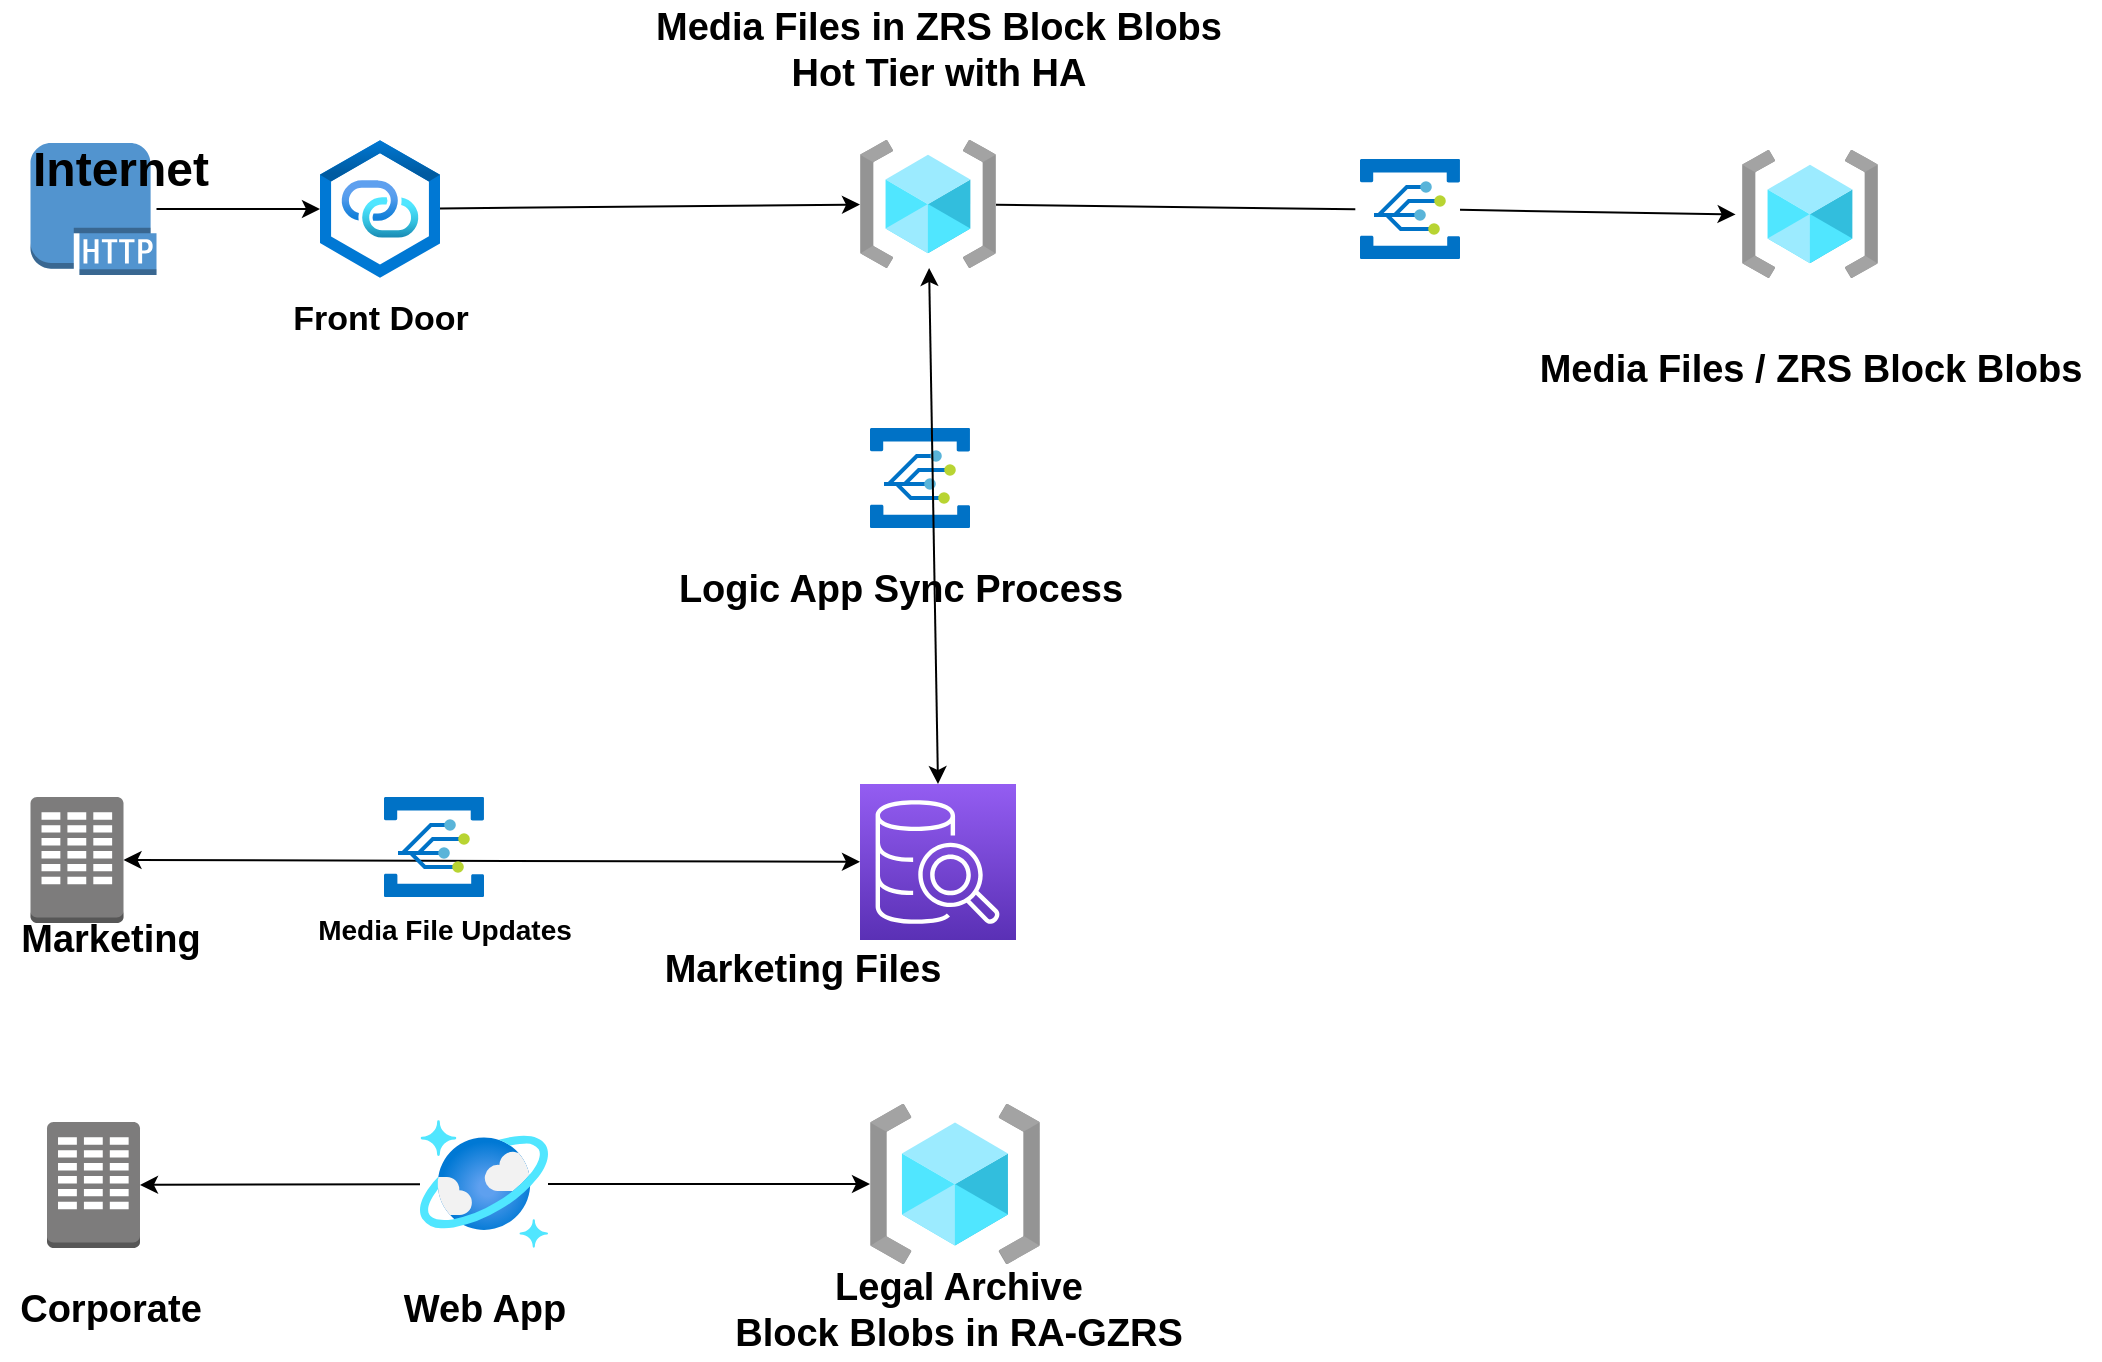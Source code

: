 <mxfile version="18.1.3" type="github">
  <diagram id="eL0kLIMS-WRZKZcdX17f" name="Page-1">
    <mxGraphModel dx="1422" dy="882" grid="1" gridSize="10" guides="1" tooltips="1" connect="1" arrows="1" fold="1" page="1" pageScale="1" pageWidth="1169" pageHeight="827" math="0" shadow="0">
      <root>
        <mxCell id="0" />
        <mxCell id="1" parent="0" />
        <mxCell id="QFHmPqWjS5R0FV-KH4-_-5" value="" style="aspect=fixed;html=1;points=[];align=center;image;fontSize=12;image=img/lib/azure2/general/Resource_Groups.svg;" parent="1" vertex="1">
          <mxGeometry x="430" y="150" width="68" height="64" as="geometry" />
        </mxCell>
        <mxCell id="QFHmPqWjS5R0FV-KH4-_-8" value="" style="outlineConnect=0;dashed=0;verticalLabelPosition=bottom;verticalAlign=top;align=center;html=1;shape=mxgraph.aws3.http_protocol;fillColor=#5294CF;gradientColor=none;" parent="1" vertex="1">
          <mxGeometry x="15.25" y="151.5" width="63" height="66" as="geometry" />
        </mxCell>
        <mxCell id="QFHmPqWjS5R0FV-KH4-_-11" value="" style="aspect=fixed;html=1;points=[];align=center;image;fontSize=12;image=img/lib/azure2/general/Resource_Groups.svg;" parent="1" vertex="1">
          <mxGeometry x="435" y="632" width="85.01" height="80" as="geometry" />
        </mxCell>
        <mxCell id="QFHmPqWjS5R0FV-KH4-_-12" value="&lt;font style=&quot;font-size: 24px;&quot;&gt;&lt;b&gt;Internet&lt;/b&gt;&lt;/font&gt;" style="text;html=1;resizable=0;autosize=1;align=center;verticalAlign=middle;points=[];fillColor=none;strokeColor=none;rounded=0;" parent="1" vertex="1">
          <mxGeometry x="10" y="155" width="100" height="20" as="geometry" />
        </mxCell>
        <mxCell id="QFHmPqWjS5R0FV-KH4-_-23" value="" style="sketch=0;points=[[0,0,0],[0.25,0,0],[0.5,0,0],[0.75,0,0],[1,0,0],[0,1,0],[0.25,1,0],[0.5,1,0],[0.75,1,0],[1,1,0],[0,0.25,0],[0,0.5,0],[0,0.75,0],[1,0.25,0],[1,0.5,0],[1,0.75,0]];outlineConnect=0;fontColor=#232F3E;gradientColor=#945DF2;gradientDirection=north;fillColor=#5A30B5;strokeColor=#ffffff;dashed=0;verticalLabelPosition=bottom;verticalAlign=top;align=center;html=1;fontSize=12;fontStyle=0;aspect=fixed;shape=mxgraph.aws4.resourceIcon;resIcon=mxgraph.aws4.sql_workbench;" parent="1" vertex="1">
          <mxGeometry x="430" y="472" width="78" height="78" as="geometry" />
        </mxCell>
        <mxCell id="QFHmPqWjS5R0FV-KH4-_-38" value="" style="aspect=fixed;html=1;points=[];align=center;image;fontSize=12;image=img/lib/azure2/preview/Private_Link_Hub.svg;" parent="1" vertex="1">
          <mxGeometry x="160" y="150" width="60" height="69" as="geometry" />
        </mxCell>
        <mxCell id="QFHmPqWjS5R0FV-KH4-_-40" value="" style="endArrow=classic;html=1;rounded=0;fontSize=24;" parent="1" source="QFHmPqWjS5R0FV-KH4-_-8" target="QFHmPqWjS5R0FV-KH4-_-38" edge="1">
          <mxGeometry width="50" height="50" relative="1" as="geometry">
            <mxPoint x="460" y="650" as="sourcePoint" />
            <mxPoint x="510" y="600" as="targetPoint" />
          </mxGeometry>
        </mxCell>
        <mxCell id="QFHmPqWjS5R0FV-KH4-_-42" value="" style="endArrow=classic;html=1;rounded=0;fontSize=24;" parent="1" source="QFHmPqWjS5R0FV-KH4-_-38" target="QFHmPqWjS5R0FV-KH4-_-5" edge="1">
          <mxGeometry width="50" height="50" relative="1" as="geometry">
            <mxPoint x="460" y="650" as="sourcePoint" />
            <mxPoint x="256" y="212" as="targetPoint" />
          </mxGeometry>
        </mxCell>
        <mxCell id="kSGfADLNvd18y3AhmwSg-1" value="&lt;b&gt;&lt;font style=&quot;font-size: 17px;&quot;&gt;Front Door&lt;/font&gt;&lt;/b&gt;" style="text;html=1;resizable=0;autosize=1;align=center;verticalAlign=middle;points=[];fillColor=none;strokeColor=none;rounded=0;" parent="1" vertex="1">
          <mxGeometry x="140" y="230" width="100" height="20" as="geometry" />
        </mxCell>
        <mxCell id="kSGfADLNvd18y3AhmwSg-3" value="" style="aspect=fixed;html=1;points=[];align=center;image;fontSize=12;image=img/lib/azure2/general/Resource_Groups.svg;" parent="1" vertex="1">
          <mxGeometry x="871" y="155" width="68" height="64" as="geometry" />
        </mxCell>
        <mxCell id="kSGfADLNvd18y3AhmwSg-4" value="&lt;b&gt;Media Files / ZRS Block Blobs&lt;/b&gt;" style="text;html=1;resizable=0;autosize=1;align=center;verticalAlign=middle;points=[];fillColor=none;strokeColor=none;rounded=0;fontSize=19;" parent="1" vertex="1">
          <mxGeometry x="760" y="250" width="290" height="30" as="geometry" />
        </mxCell>
        <mxCell id="kSGfADLNvd18y3AhmwSg-6" value="" style="outlineConnect=0;dashed=0;verticalLabelPosition=bottom;verticalAlign=top;align=center;html=1;shape=mxgraph.aws3.corporate_data_center;fillColor=#7D7C7C;gradientColor=none;fontSize=19;" parent="1" vertex="1">
          <mxGeometry x="23.5" y="641" width="46.5" height="63" as="geometry" />
        </mxCell>
        <mxCell id="kSGfADLNvd18y3AhmwSg-7" value="&lt;b&gt;Corporate&lt;/b&gt;" style="text;html=1;resizable=0;autosize=1;align=center;verticalAlign=middle;points=[];fillColor=none;strokeColor=none;rounded=0;fontSize=19;" parent="1" vertex="1">
          <mxGeometry y="720" width="110" height="30" as="geometry" />
        </mxCell>
        <mxCell id="kSGfADLNvd18y3AhmwSg-8" value="&lt;b&gt;Web App&lt;/b&gt;" style="text;html=1;resizable=0;autosize=1;align=center;verticalAlign=middle;points=[];fillColor=none;strokeColor=none;rounded=0;fontSize=19;" parent="1" vertex="1">
          <mxGeometry x="192" y="720" width="100" height="30" as="geometry" />
        </mxCell>
        <mxCell id="kSGfADLNvd18y3AhmwSg-9" value="" style="outlineConnect=0;dashed=0;verticalLabelPosition=bottom;verticalAlign=top;align=center;html=1;shape=mxgraph.aws3.corporate_data_center;fillColor=#7D7C7C;gradientColor=none;fontSize=19;" parent="1" vertex="1">
          <mxGeometry x="15.25" y="478.5" width="46.5" height="63" as="geometry" />
        </mxCell>
        <mxCell id="kSGfADLNvd18y3AhmwSg-10" value="&lt;b&gt;Marketing Files&lt;/b&gt;" style="text;html=1;resizable=0;autosize=1;align=center;verticalAlign=middle;points=[];fillColor=none;strokeColor=none;rounded=0;fontSize=19;" parent="1" vertex="1">
          <mxGeometry x="326" y="550" width="150" height="30" as="geometry" />
        </mxCell>
        <mxCell id="kSGfADLNvd18y3AhmwSg-11" value="&lt;b&gt;Legal Archive&lt;br&gt;Block Blobs in RA-GZRS&lt;/b&gt;" style="text;html=1;resizable=0;autosize=1;align=center;verticalAlign=middle;points=[];fillColor=none;strokeColor=none;rounded=0;fontSize=19;" parent="1" vertex="1">
          <mxGeometry x="358.5" y="710" width="240" height="50" as="geometry" />
        </mxCell>
        <mxCell id="kSGfADLNvd18y3AhmwSg-13" value="" style="endArrow=classic;html=1;rounded=0;fontSize=19;entryX=-0.047;entryY=0.503;entryDx=0;entryDy=0;entryPerimeter=0;startArrow=none;" parent="1" source="QFHmPqWjS5R0FV-KH4-_-10" target="kSGfADLNvd18y3AhmwSg-3" edge="1">
          <mxGeometry width="50" height="50" relative="1" as="geometry">
            <mxPoint x="610" y="440" as="sourcePoint" />
            <mxPoint x="660" y="390" as="targetPoint" />
          </mxGeometry>
        </mxCell>
        <mxCell id="kSGfADLNvd18y3AhmwSg-14" value="" style="sketch=0;aspect=fixed;html=1;points=[];align=center;image;fontSize=12;image=img/lib/mscae/Event_Grid.svg;" parent="1" vertex="1">
          <mxGeometry x="435" y="294" width="50" height="50" as="geometry" />
        </mxCell>
        <mxCell id="kSGfADLNvd18y3AhmwSg-15" value="&lt;b&gt;Logic App Sync Process&lt;/b&gt;" style="text;html=1;resizable=0;autosize=1;align=center;verticalAlign=middle;points=[];fillColor=none;strokeColor=none;rounded=0;fontSize=19;" parent="1" vertex="1">
          <mxGeometry x="330" y="360" width="240" height="30" as="geometry" />
        </mxCell>
        <mxCell id="kSGfADLNvd18y3AhmwSg-16" value="" style="endArrow=classic;startArrow=classic;html=1;rounded=0;fontSize=19;exitX=0.5;exitY=0;exitDx=0;exitDy=0;exitPerimeter=0;" parent="1" source="QFHmPqWjS5R0FV-KH4-_-23" target="QFHmPqWjS5R0FV-KH4-_-5" edge="1">
          <mxGeometry width="50" height="50" relative="1" as="geometry">
            <mxPoint x="610" y="440" as="sourcePoint" />
            <mxPoint x="660" y="390" as="targetPoint" />
          </mxGeometry>
        </mxCell>
        <mxCell id="kSGfADLNvd18y3AhmwSg-17" value="" style="endArrow=classic;startArrow=classic;html=1;rounded=0;fontSize=19;exitX=1;exitY=0.5;exitDx=0;exitDy=0;exitPerimeter=0;" parent="1" source="kSGfADLNvd18y3AhmwSg-9" target="QFHmPqWjS5R0FV-KH4-_-23" edge="1">
          <mxGeometry width="50" height="50" relative="1" as="geometry">
            <mxPoint x="610" y="440" as="sourcePoint" />
            <mxPoint x="660" y="390" as="targetPoint" />
          </mxGeometry>
        </mxCell>
        <mxCell id="kSGfADLNvd18y3AhmwSg-18" value="" style="endArrow=classic;startArrow=none;html=1;rounded=0;fontSize=19;" parent="1" source="QFHmPqWjS5R0FV-KH4-_-21" target="QFHmPqWjS5R0FV-KH4-_-11" edge="1">
          <mxGeometry width="50" height="50" relative="1" as="geometry">
            <mxPoint x="610" y="440" as="sourcePoint" />
            <mxPoint x="660" y="390" as="targetPoint" />
          </mxGeometry>
        </mxCell>
        <mxCell id="kSGfADLNvd18y3AhmwSg-19" value="&lt;b&gt;Marketing&lt;/b&gt;" style="text;html=1;resizable=0;autosize=1;align=center;verticalAlign=middle;points=[];fillColor=none;strokeColor=none;rounded=0;fontSize=19;" parent="1" vertex="1">
          <mxGeometry y="535" width="110" height="30" as="geometry" />
        </mxCell>
        <mxCell id="QFHmPqWjS5R0FV-KH4-_-21" value="" style="aspect=fixed;html=1;points=[];align=center;image;fontSize=12;image=img/lib/azure2/databases/Azure_Cosmos_DB.svg;" parent="1" vertex="1">
          <mxGeometry x="210" y="640" width="64" height="64" as="geometry" />
        </mxCell>
        <mxCell id="kSGfADLNvd18y3AhmwSg-21" value="" style="endArrow=none;startArrow=classic;html=1;rounded=0;fontSize=19;" parent="1" source="kSGfADLNvd18y3AhmwSg-6" target="QFHmPqWjS5R0FV-KH4-_-21" edge="1">
          <mxGeometry width="50" height="50" relative="1" as="geometry">
            <mxPoint x="36.5" y="676.576" as="sourcePoint" />
            <mxPoint x="435.99" y="643.517" as="targetPoint" />
          </mxGeometry>
        </mxCell>
        <mxCell id="QFHmPqWjS5R0FV-KH4-_-10" value="" style="sketch=0;aspect=fixed;html=1;points=[];align=center;image;fontSize=12;image=img/lib/mscae/Event_Grid.svg;" parent="1" vertex="1">
          <mxGeometry x="680" y="159.5" width="50" height="50" as="geometry" />
        </mxCell>
        <mxCell id="kSGfADLNvd18y3AhmwSg-22" value="" style="endArrow=none;html=1;rounded=0;fontSize=19;entryX=-0.047;entryY=0.503;entryDx=0;entryDy=0;entryPerimeter=0;" parent="1" source="QFHmPqWjS5R0FV-KH4-_-5" target="QFHmPqWjS5R0FV-KH4-_-10" edge="1">
          <mxGeometry width="50" height="50" relative="1" as="geometry">
            <mxPoint x="498" y="190.252" as="sourcePoint" />
            <mxPoint x="876.804" y="282.192" as="targetPoint" />
          </mxGeometry>
        </mxCell>
        <mxCell id="kSGfADLNvd18y3AhmwSg-23" value="&lt;b&gt;Media Files in ZRS Block Blobs&lt;br&gt;Hot Tier with HA&lt;br&gt;&lt;/b&gt;" style="text;html=1;resizable=0;autosize=1;align=center;verticalAlign=middle;points=[];fillColor=none;strokeColor=none;rounded=0;fontSize=19;" parent="1" vertex="1">
          <mxGeometry x="319" y="80" width="300" height="50" as="geometry" />
        </mxCell>
        <mxCell id="kSGfADLNvd18y3AhmwSg-24" value="" style="sketch=0;aspect=fixed;html=1;points=[];align=center;image;fontSize=12;image=img/lib/mscae/Event_Grid.svg;" parent="1" vertex="1">
          <mxGeometry x="192" y="478.5" width="50" height="50" as="geometry" />
        </mxCell>
        <mxCell id="kSGfADLNvd18y3AhmwSg-26" value="&lt;b&gt;&lt;font style=&quot;font-size: 14px;&quot;&gt;Media File Updates&lt;/font&gt;&lt;/b&gt;" style="text;html=1;resizable=0;autosize=1;align=center;verticalAlign=middle;points=[];fillColor=none;strokeColor=none;rounded=0;fontSize=19;" parent="1" vertex="1">
          <mxGeometry x="152" y="528.5" width="140" height="30" as="geometry" />
        </mxCell>
      </root>
    </mxGraphModel>
  </diagram>
</mxfile>
